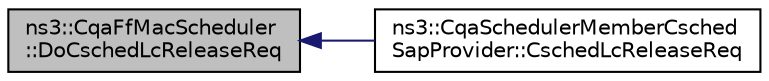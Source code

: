 digraph "ns3::CqaFfMacScheduler::DoCschedLcReleaseReq"
{
  edge [fontname="Helvetica",fontsize="10",labelfontname="Helvetica",labelfontsize="10"];
  node [fontname="Helvetica",fontsize="10",shape=record];
  rankdir="LR";
  Node1 [label="ns3::CqaFfMacScheduler\l::DoCschedLcReleaseReq",height=0.2,width=0.4,color="black", fillcolor="grey75", style="filled", fontcolor="black"];
  Node1 -> Node2 [dir="back",color="midnightblue",fontsize="10",style="solid"];
  Node2 [label="ns3::CqaSchedulerMemberCsched\lSapProvider::CschedLcReleaseReq",height=0.2,width=0.4,color="black", fillcolor="white", style="filled",URL="$d5/dfb/classns3_1_1CqaSchedulerMemberCschedSapProvider.html#aa0789b8e4b4da38b874c5a0117ab503b"];
}
